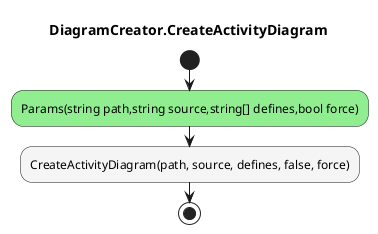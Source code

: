 @startuml DiagramCreator.CreateActivityDiagram
title DiagramCreator.CreateActivityDiagram
start
#LightGreen:Params(string path,string source,string[] defines,bool force);
#WhiteSmoke:CreateActivityDiagram(path, source, defines, false, force);
stop
@enduml
